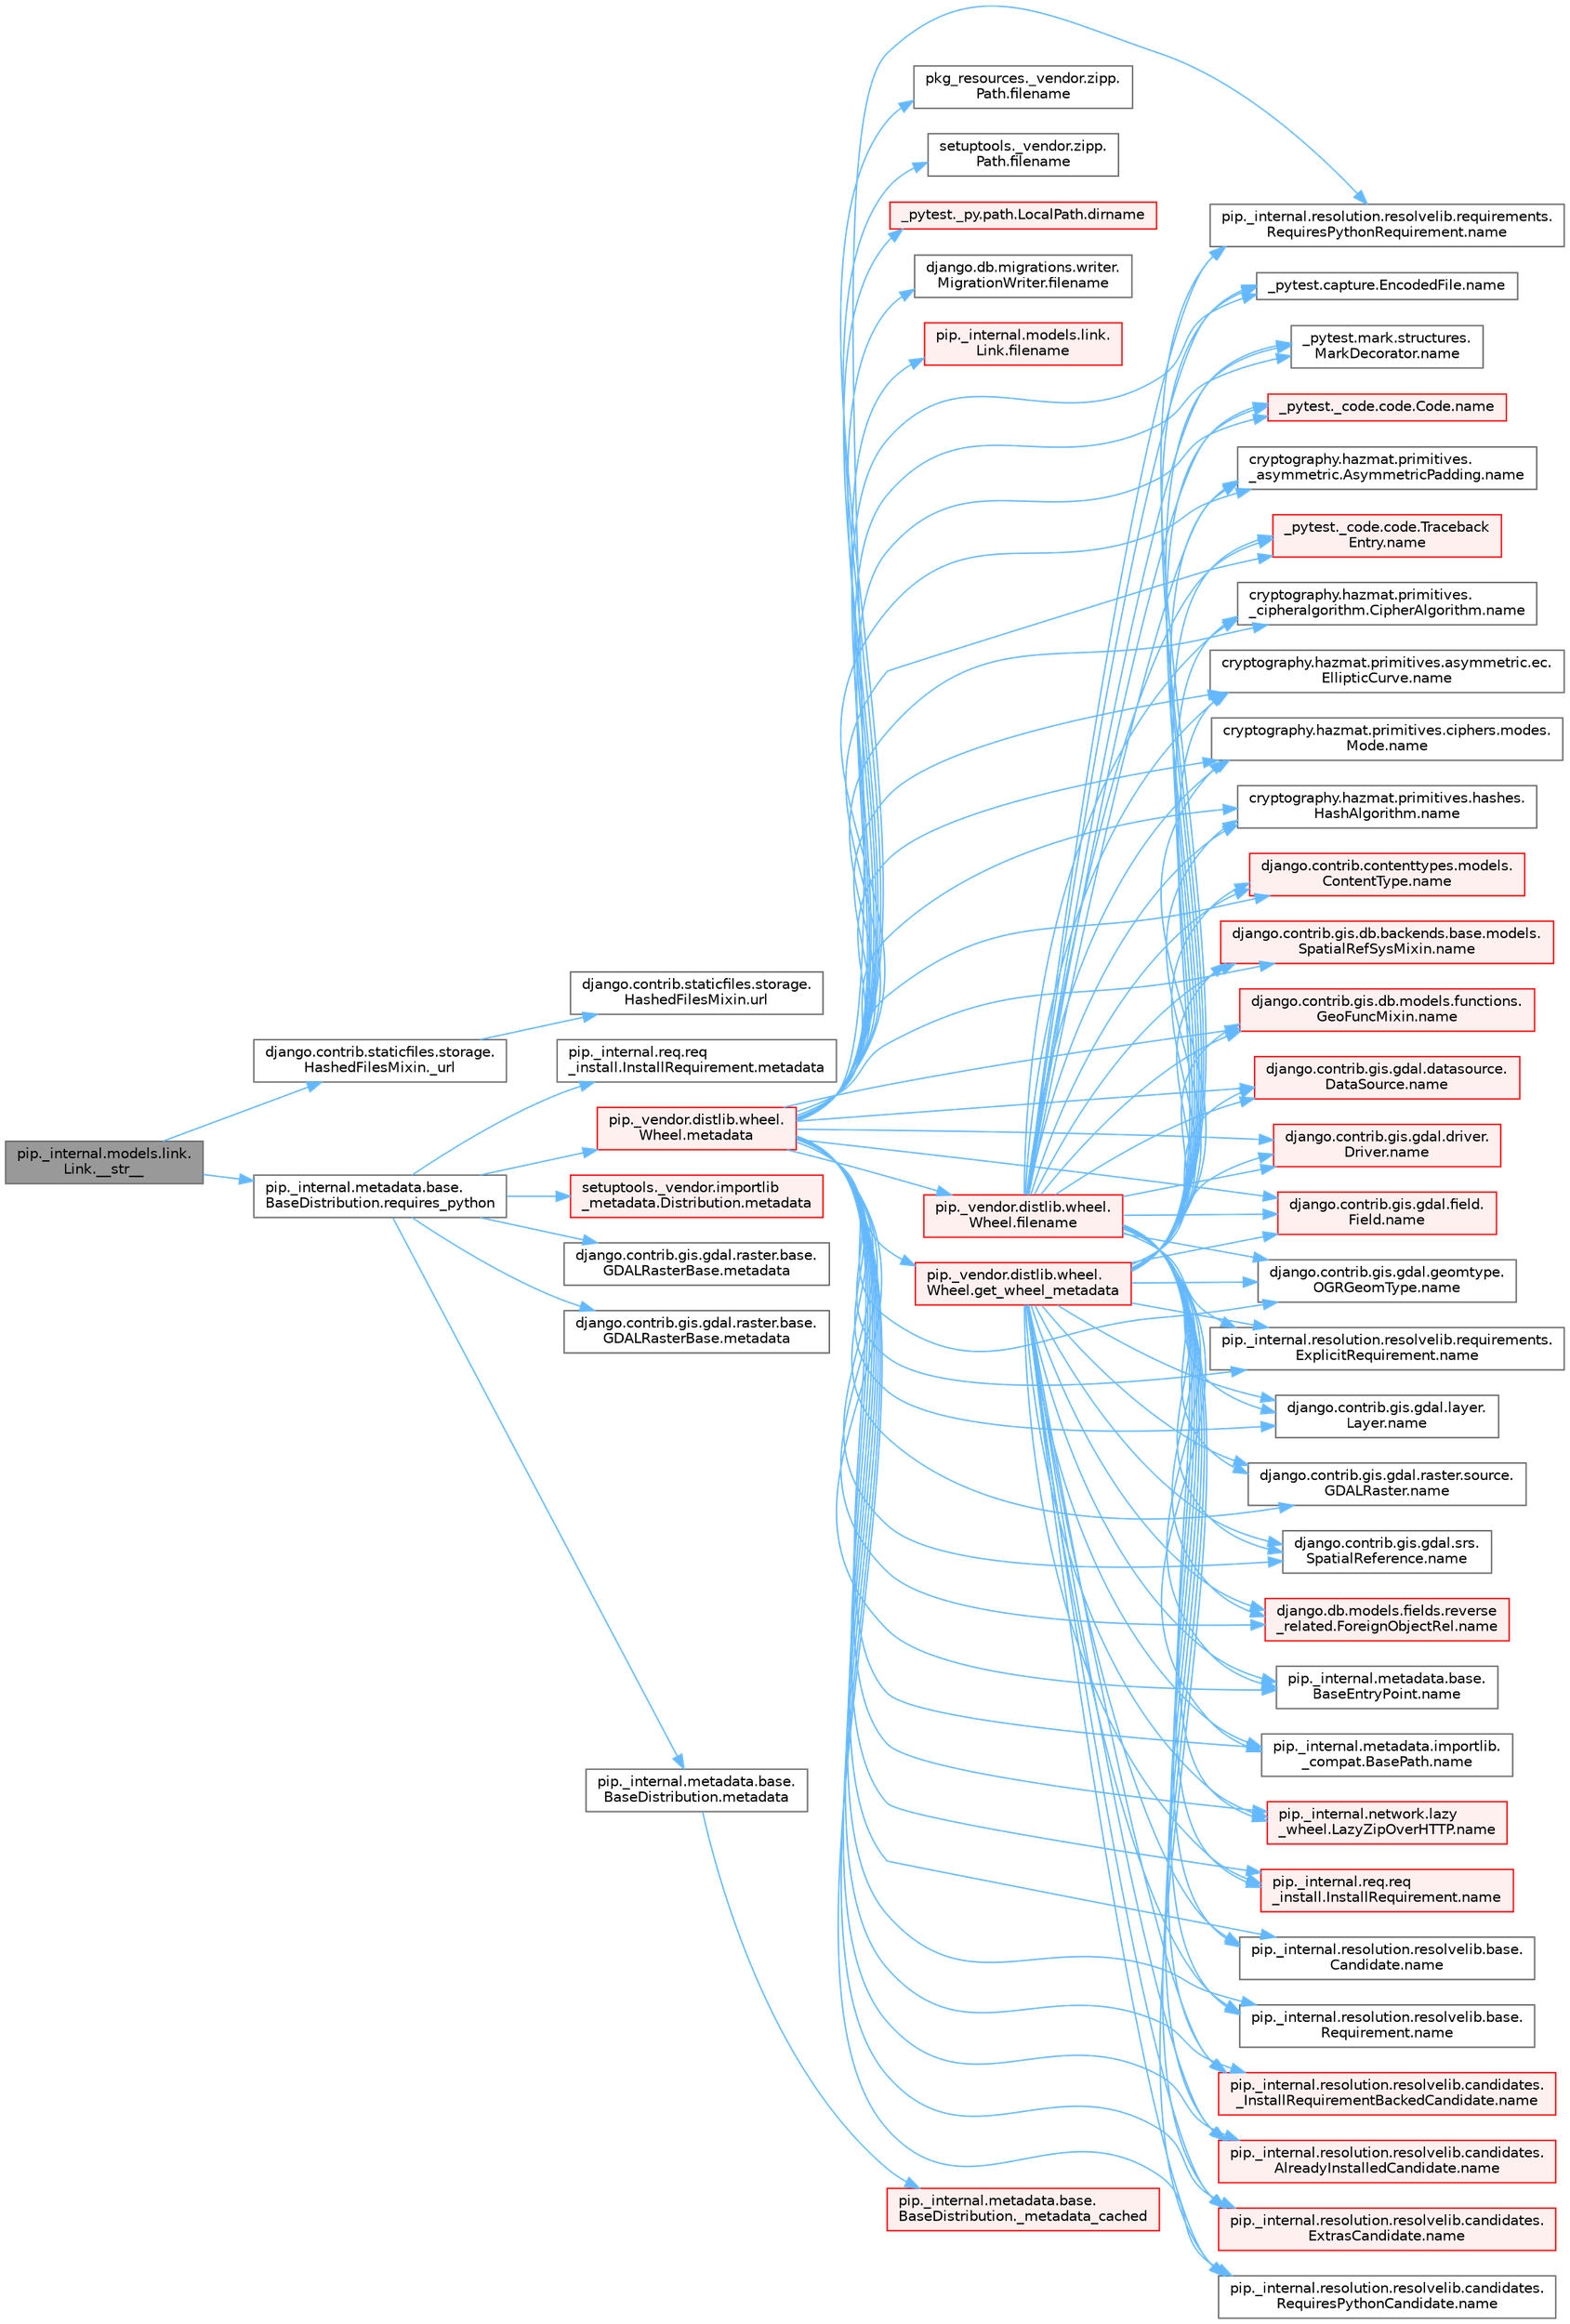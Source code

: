 digraph "pip._internal.models.link.Link.__str__"
{
 // LATEX_PDF_SIZE
  bgcolor="transparent";
  edge [fontname=Helvetica,fontsize=10,labelfontname=Helvetica,labelfontsize=10];
  node [fontname=Helvetica,fontsize=10,shape=box,height=0.2,width=0.4];
  rankdir="LR";
  Node1 [id="Node000001",label="pip._internal.models.link.\lLink.__str__",height=0.2,width=0.4,color="gray40", fillcolor="grey60", style="filled", fontcolor="black",tooltip=" "];
  Node1 -> Node2 [id="edge1_Node000001_Node000002",color="steelblue1",style="solid",tooltip=" "];
  Node2 [id="Node000002",label="django.contrib.staticfiles.storage.\lHashedFilesMixin._url",height=0.2,width=0.4,color="grey40", fillcolor="white", style="filled",URL="$classdjango_1_1contrib_1_1staticfiles_1_1storage_1_1_hashed_files_mixin.html#a998d69b32b054ac5726f5036e7dfbdf3",tooltip=" "];
  Node2 -> Node3 [id="edge2_Node000002_Node000003",color="steelblue1",style="solid",tooltip=" "];
  Node3 [id="Node000003",label="django.contrib.staticfiles.storage.\lHashedFilesMixin.url",height=0.2,width=0.4,color="grey40", fillcolor="white", style="filled",URL="$classdjango_1_1contrib_1_1staticfiles_1_1storage_1_1_hashed_files_mixin.html#a81f974c7dd835781c0da370a9b83c70e",tooltip=" "];
  Node1 -> Node4 [id="edge3_Node000001_Node000004",color="steelblue1",style="solid",tooltip=" "];
  Node4 [id="Node000004",label="pip._internal.metadata.base.\lBaseDistribution.requires_python",height=0.2,width=0.4,color="grey40", fillcolor="white", style="filled",URL="$classpip_1_1__internal_1_1metadata_1_1base_1_1_base_distribution.html#ad334a17a1fb4732e5686a00af92d32be",tooltip=" "];
  Node4 -> Node5 [id="edge4_Node000004_Node000005",color="steelblue1",style="solid",tooltip=" "];
  Node5 [id="Node000005",label="django.contrib.gis.gdal.raster.base.\lGDALRasterBase.metadata",height=0.2,width=0.4,color="grey40", fillcolor="white", style="filled",URL="$classdjango_1_1contrib_1_1gis_1_1gdal_1_1raster_1_1base_1_1_g_d_a_l_raster_base.html#ac656a9816397d9b605bdbc6175fde717",tooltip=" "];
  Node4 -> Node6 [id="edge5_Node000004_Node000006",color="steelblue1",style="solid",tooltip=" "];
  Node6 [id="Node000006",label="django.contrib.gis.gdal.raster.base.\lGDALRasterBase.metadata",height=0.2,width=0.4,color="grey40", fillcolor="white", style="filled",URL="$classdjango_1_1contrib_1_1gis_1_1gdal_1_1raster_1_1base_1_1_g_d_a_l_raster_base.html#ac68a22e3a52d43707936b339b8af62ad",tooltip=" "];
  Node4 -> Node7 [id="edge6_Node000004_Node000007",color="steelblue1",style="solid",tooltip=" "];
  Node7 [id="Node000007",label="pip._internal.metadata.base.\lBaseDistribution.metadata",height=0.2,width=0.4,color="grey40", fillcolor="white", style="filled",URL="$classpip_1_1__internal_1_1metadata_1_1base_1_1_base_distribution.html#a665b55bcebd861e5959f53a7d2f1350f",tooltip=" "];
  Node7 -> Node8 [id="edge7_Node000007_Node000008",color="steelblue1",style="solid",tooltip=" "];
  Node8 [id="Node000008",label="pip._internal.metadata.base.\lBaseDistribution._metadata_cached",height=0.2,width=0.4,color="red", fillcolor="#FFF0F0", style="filled",URL="$classpip_1_1__internal_1_1metadata_1_1base_1_1_base_distribution.html#a12683b16870a097bbe854e4ee3364f7f",tooltip=" "];
  Node4 -> Node392 [id="edge8_Node000004_Node000392",color="steelblue1",style="solid",tooltip=" "];
  Node392 [id="Node000392",label="pip._internal.req.req\l_install.InstallRequirement.metadata",height=0.2,width=0.4,color="grey40", fillcolor="white", style="filled",URL="$classpip_1_1__internal_1_1req_1_1req__install_1_1_install_requirement.html#a212fdd382933af2966e6a94c2db91bca",tooltip=" "];
  Node4 -> Node393 [id="edge9_Node000004_Node000393",color="steelblue1",style="solid",tooltip=" "];
  Node393 [id="Node000393",label="pip._vendor.distlib.wheel.\lWheel.metadata",height=0.2,width=0.4,color="red", fillcolor="#FFF0F0", style="filled",URL="$classpip_1_1__vendor_1_1distlib_1_1wheel_1_1_wheel.html#a9e567ddb3165e2b2bdb2c358774b32a6",tooltip=" "];
  Node393 -> Node394 [id="edge10_Node000393_Node000394",color="steelblue1",style="solid",tooltip=" "];
  Node394 [id="Node000394",label="_pytest._py.path.LocalPath.dirname",height=0.2,width=0.4,color="red", fillcolor="#FFF0F0", style="filled",URL="$class__pytest_1_1__py_1_1path_1_1_local_path.html#aa1920ee3bb71bfb594e849010c5971ac",tooltip=" "];
  Node393 -> Node395 [id="edge11_Node000393_Node000395",color="steelblue1",style="solid",tooltip=" "];
  Node395 [id="Node000395",label="django.db.migrations.writer.\lMigrationWriter.filename",height=0.2,width=0.4,color="grey40", fillcolor="white", style="filled",URL="$classdjango_1_1db_1_1migrations_1_1writer_1_1_migration_writer.html#ae24480c1739a3664d744483f682558f6",tooltip=" "];
  Node393 -> Node396 [id="edge12_Node000393_Node000396",color="steelblue1",style="solid",tooltip=" "];
  Node396 [id="Node000396",label="pip._internal.models.link.\lLink.filename",height=0.2,width=0.4,color="red", fillcolor="#FFF0F0", style="filled",URL="$classpip_1_1__internal_1_1models_1_1link_1_1_link.html#a5fb02f5a5a42909c89a18745b74cf998",tooltip=" "];
  Node393 -> Node1254 [id="edge13_Node000393_Node001254",color="steelblue1",style="solid",tooltip=" "];
  Node1254 [id="Node001254",label="pip._vendor.distlib.wheel.\lWheel.filename",height=0.2,width=0.4,color="red", fillcolor="#FFF0F0", style="filled",URL="$classpip_1_1__vendor_1_1distlib_1_1wheel_1_1_wheel.html#a396687a6caff7584126f2dec111900fd",tooltip=" "];
  Node1254 -> Node344 [id="edge14_Node001254_Node000344",color="steelblue1",style="solid",tooltip=" "];
  Node344 [id="Node000344",label="_pytest._code.code.Code.name",height=0.2,width=0.4,color="red", fillcolor="#FFF0F0", style="filled",URL="$class__pytest_1_1__code_1_1code_1_1_code.html#a1f3cbc53ca6df4a1bab12183694b6e78",tooltip=" "];
  Node1254 -> Node345 [id="edge15_Node001254_Node000345",color="steelblue1",style="solid",tooltip=" "];
  Node345 [id="Node000345",label="_pytest._code.code.Traceback\lEntry.name",height=0.2,width=0.4,color="red", fillcolor="#FFF0F0", style="filled",URL="$class__pytest_1_1__code_1_1code_1_1_traceback_entry.html#a106b95c0753f41669fbfb8ee4c11ad3d",tooltip=" "];
  Node1254 -> Node346 [id="edge16_Node001254_Node000346",color="steelblue1",style="solid",tooltip=" "];
  Node346 [id="Node000346",label="_pytest.capture.EncodedFile.name",height=0.2,width=0.4,color="grey40", fillcolor="white", style="filled",URL="$class__pytest_1_1capture_1_1_encoded_file.html#a738c73b5de21c7261d9e51f71e4f0397",tooltip=" "];
  Node1254 -> Node347 [id="edge17_Node001254_Node000347",color="steelblue1",style="solid",tooltip=" "];
  Node347 [id="Node000347",label="_pytest.mark.structures.\lMarkDecorator.name",height=0.2,width=0.4,color="grey40", fillcolor="white", style="filled",URL="$class__pytest_1_1mark_1_1structures_1_1_mark_decorator.html#ae8f66760cda125450e0e3bd38689c72f",tooltip=" "];
  Node1254 -> Node348 [id="edge18_Node001254_Node000348",color="steelblue1",style="solid",tooltip=" "];
  Node348 [id="Node000348",label="cryptography.hazmat.primitives.\l_asymmetric.AsymmetricPadding.name",height=0.2,width=0.4,color="grey40", fillcolor="white", style="filled",URL="$classcryptography_1_1hazmat_1_1primitives_1_1__asymmetric_1_1_asymmetric_padding.html#a8f72e8284cb336861a873ed5ce0e39b5",tooltip=" "];
  Node1254 -> Node349 [id="edge19_Node001254_Node000349",color="steelblue1",style="solid",tooltip=" "];
  Node349 [id="Node000349",label="cryptography.hazmat.primitives.\l_cipheralgorithm.CipherAlgorithm.name",height=0.2,width=0.4,color="grey40", fillcolor="white", style="filled",URL="$classcryptography_1_1hazmat_1_1primitives_1_1__cipheralgorithm_1_1_cipher_algorithm.html#a50567a5c3388450ab7aa883ab34a1ac7",tooltip=" "];
  Node1254 -> Node350 [id="edge20_Node001254_Node000350",color="steelblue1",style="solid",tooltip=" "];
  Node350 [id="Node000350",label="cryptography.hazmat.primitives.asymmetric.ec.\lEllipticCurve.name",height=0.2,width=0.4,color="grey40", fillcolor="white", style="filled",URL="$classcryptography_1_1hazmat_1_1primitives_1_1asymmetric_1_1ec_1_1_elliptic_curve.html#a2775c4e945309a6c7ea33dace1698a60",tooltip=" "];
  Node1254 -> Node351 [id="edge21_Node001254_Node000351",color="steelblue1",style="solid",tooltip=" "];
  Node351 [id="Node000351",label="cryptography.hazmat.primitives.ciphers.modes.\lMode.name",height=0.2,width=0.4,color="grey40", fillcolor="white", style="filled",URL="$classcryptography_1_1hazmat_1_1primitives_1_1ciphers_1_1modes_1_1_mode.html#a99d93fd1370a2abbb5bb5cffbd5ff0f7",tooltip=" "];
  Node1254 -> Node352 [id="edge22_Node001254_Node000352",color="steelblue1",style="solid",tooltip=" "];
  Node352 [id="Node000352",label="cryptography.hazmat.primitives.hashes.\lHashAlgorithm.name",height=0.2,width=0.4,color="grey40", fillcolor="white", style="filled",URL="$classcryptography_1_1hazmat_1_1primitives_1_1hashes_1_1_hash_algorithm.html#a42c7e1582d9b46a015774af9e5cbbb0b",tooltip=" "];
  Node1254 -> Node353 [id="edge23_Node001254_Node000353",color="steelblue1",style="solid",tooltip=" "];
  Node353 [id="Node000353",label="django.contrib.contenttypes.models.\lContentType.name",height=0.2,width=0.4,color="red", fillcolor="#FFF0F0", style="filled",URL="$classdjango_1_1contrib_1_1contenttypes_1_1models_1_1_content_type.html#a305b62f56597bb2e4823dcf5e6ccdcf8",tooltip=" "];
  Node1254 -> Node355 [id="edge24_Node001254_Node000355",color="steelblue1",style="solid",tooltip=" "];
  Node355 [id="Node000355",label="django.contrib.gis.db.backends.base.models.\lSpatialRefSysMixin.name",height=0.2,width=0.4,color="red", fillcolor="#FFF0F0", style="filled",URL="$classdjango_1_1contrib_1_1gis_1_1db_1_1backends_1_1base_1_1models_1_1_spatial_ref_sys_mixin.html#a56fe36e786b49160249395f453dd1cab",tooltip=" "];
  Node1254 -> Node356 [id="edge25_Node001254_Node000356",color="steelblue1",style="solid",tooltip=" "];
  Node356 [id="Node000356",label="django.contrib.gis.db.models.functions.\lGeoFuncMixin.name",height=0.2,width=0.4,color="red", fillcolor="#FFF0F0", style="filled",URL="$classdjango_1_1contrib_1_1gis_1_1db_1_1models_1_1functions_1_1_geo_func_mixin.html#adeeb6b2c9db337396468712e919af622",tooltip=" "];
  Node1254 -> Node357 [id="edge26_Node001254_Node000357",color="steelblue1",style="solid",tooltip=" "];
  Node357 [id="Node000357",label="django.contrib.gis.gdal.datasource.\lDataSource.name",height=0.2,width=0.4,color="red", fillcolor="#FFF0F0", style="filled",URL="$classdjango_1_1contrib_1_1gis_1_1gdal_1_1datasource_1_1_data_source.html#aaa98728c7ef6f4d96c689550e8af3ed5",tooltip=" "];
  Node1254 -> Node358 [id="edge27_Node001254_Node000358",color="steelblue1",style="solid",tooltip=" "];
  Node358 [id="Node000358",label="django.contrib.gis.gdal.driver.\lDriver.name",height=0.2,width=0.4,color="red", fillcolor="#FFF0F0", style="filled",URL="$classdjango_1_1contrib_1_1gis_1_1gdal_1_1driver_1_1_driver.html#aaa5d4d1b9fd762839db84d1e56e36b7f",tooltip=" "];
  Node1254 -> Node359 [id="edge28_Node001254_Node000359",color="steelblue1",style="solid",tooltip=" "];
  Node359 [id="Node000359",label="django.contrib.gis.gdal.field.\lField.name",height=0.2,width=0.4,color="red", fillcolor="#FFF0F0", style="filled",URL="$classdjango_1_1contrib_1_1gis_1_1gdal_1_1field_1_1_field.html#a28a3b0af5006d5abf34d5b1497011368",tooltip=" "];
  Node1254 -> Node360 [id="edge29_Node001254_Node000360",color="steelblue1",style="solid",tooltip=" "];
  Node360 [id="Node000360",label="django.contrib.gis.gdal.geomtype.\lOGRGeomType.name",height=0.2,width=0.4,color="grey40", fillcolor="white", style="filled",URL="$classdjango_1_1contrib_1_1gis_1_1gdal_1_1geomtype_1_1_o_g_r_geom_type.html#a719b3100682ab8df79fd8a2484163b8e",tooltip=" "];
  Node1254 -> Node361 [id="edge30_Node001254_Node000361",color="steelblue1",style="solid",tooltip=" "];
  Node361 [id="Node000361",label="django.contrib.gis.gdal.layer.\lLayer.name",height=0.2,width=0.4,color="grey40", fillcolor="white", style="filled",URL="$classdjango_1_1contrib_1_1gis_1_1gdal_1_1layer_1_1_layer.html#a53791d8e2fe8b1ca86b426a625e7d66c",tooltip=" "];
  Node1254 -> Node362 [id="edge31_Node001254_Node000362",color="steelblue1",style="solid",tooltip=" "];
  Node362 [id="Node000362",label="django.contrib.gis.gdal.raster.source.\lGDALRaster.name",height=0.2,width=0.4,color="grey40", fillcolor="white", style="filled",URL="$classdjango_1_1contrib_1_1gis_1_1gdal_1_1raster_1_1source_1_1_g_d_a_l_raster.html#a6cca2a8eca0ab4ff2e89f0f0cce590d1",tooltip=" "];
  Node1254 -> Node363 [id="edge32_Node001254_Node000363",color="steelblue1",style="solid",tooltip=" "];
  Node363 [id="Node000363",label="django.contrib.gis.gdal.srs.\lSpatialReference.name",height=0.2,width=0.4,color="grey40", fillcolor="white", style="filled",URL="$classdjango_1_1contrib_1_1gis_1_1gdal_1_1srs_1_1_spatial_reference.html#ac2c9d37b41ae1a91ca63a7046590d603",tooltip=" "];
  Node1254 -> Node364 [id="edge33_Node001254_Node000364",color="steelblue1",style="solid",tooltip=" "];
  Node364 [id="Node000364",label="django.db.models.fields.reverse\l_related.ForeignObjectRel.name",height=0.2,width=0.4,color="red", fillcolor="#FFF0F0", style="filled",URL="$classdjango_1_1db_1_1models_1_1fields_1_1reverse__related_1_1_foreign_object_rel.html#a5c0c2387142987d2c9582e677e90b5d7",tooltip=" "];
  Node1254 -> Node365 [id="edge34_Node001254_Node000365",color="steelblue1",style="solid",tooltip=" "];
  Node365 [id="Node000365",label="pip._internal.metadata.base.\lBaseEntryPoint.name",height=0.2,width=0.4,color="grey40", fillcolor="white", style="filled",URL="$classpip_1_1__internal_1_1metadata_1_1base_1_1_base_entry_point.html#acd0c7299966258aeb0876da26520233d",tooltip=" "];
  Node1254 -> Node366 [id="edge35_Node001254_Node000366",color="steelblue1",style="solid",tooltip=" "];
  Node366 [id="Node000366",label="pip._internal.metadata.importlib.\l_compat.BasePath.name",height=0.2,width=0.4,color="grey40", fillcolor="white", style="filled",URL="$classpip_1_1__internal_1_1metadata_1_1importlib_1_1__compat_1_1_base_path.html#aa5b4e00be6be00e1bd599909ae50bc00",tooltip=" "];
  Node1254 -> Node367 [id="edge36_Node001254_Node000367",color="steelblue1",style="solid",tooltip=" "];
  Node367 [id="Node000367",label="pip._internal.network.lazy\l_wheel.LazyZipOverHTTP.name",height=0.2,width=0.4,color="red", fillcolor="#FFF0F0", style="filled",URL="$classpip_1_1__internal_1_1network_1_1lazy__wheel_1_1_lazy_zip_over_h_t_t_p.html#a59403bb703d375caa6c1dda7573257a1",tooltip=" "];
  Node1254 -> Node368 [id="edge37_Node001254_Node000368",color="steelblue1",style="solid",tooltip=" "];
  Node368 [id="Node000368",label="pip._internal.req.req\l_install.InstallRequirement.name",height=0.2,width=0.4,color="red", fillcolor="#FFF0F0", style="filled",URL="$classpip_1_1__internal_1_1req_1_1req__install_1_1_install_requirement.html#a6b019e16ae98576ae64c68e0f5824e34",tooltip=" "];
  Node1254 -> Node376 [id="edge38_Node001254_Node000376",color="steelblue1",style="solid",tooltip=" "];
  Node376 [id="Node000376",label="pip._internal.resolution.resolvelib.base.\lCandidate.name",height=0.2,width=0.4,color="grey40", fillcolor="white", style="filled",URL="$classpip_1_1__internal_1_1resolution_1_1resolvelib_1_1base_1_1_candidate.html#a7000e68e912182072a011f9df0c142ee",tooltip=" "];
  Node1254 -> Node377 [id="edge39_Node001254_Node000377",color="steelblue1",style="solid",tooltip=" "];
  Node377 [id="Node000377",label="pip._internal.resolution.resolvelib.base.\lRequirement.name",height=0.2,width=0.4,color="grey40", fillcolor="white", style="filled",URL="$classpip_1_1__internal_1_1resolution_1_1resolvelib_1_1base_1_1_requirement.html#a013752876d4b3521f3a087987b443d90",tooltip=" "];
  Node1254 -> Node378 [id="edge40_Node001254_Node000378",color="steelblue1",style="solid",tooltip=" "];
  Node378 [id="Node000378",label="pip._internal.resolution.resolvelib.candidates.\l_InstallRequirementBackedCandidate.name",height=0.2,width=0.4,color="red", fillcolor="#FFF0F0", style="filled",URL="$classpip_1_1__internal_1_1resolution_1_1resolvelib_1_1candidates_1_1___install_requirement_backed_candidate.html#a1538a825241b855a4abf51d6bf616cde",tooltip=" "];
  Node1254 -> Node410 [id="edge41_Node001254_Node000410",color="steelblue1",style="solid",tooltip=" "];
  Node410 [id="Node000410",label="pip._internal.resolution.resolvelib.candidates.\lAlreadyInstalledCandidate.name",height=0.2,width=0.4,color="red", fillcolor="#FFF0F0", style="filled",URL="$classpip_1_1__internal_1_1resolution_1_1resolvelib_1_1candidates_1_1_already_installed_candidate.html#a0f4ae3f092daa140dc8bda04e8d0f2d0",tooltip=" "];
  Node1254 -> Node411 [id="edge42_Node001254_Node000411",color="steelblue1",style="solid",tooltip=" "];
  Node411 [id="Node000411",label="pip._internal.resolution.resolvelib.candidates.\lExtrasCandidate.name",height=0.2,width=0.4,color="red", fillcolor="#FFF0F0", style="filled",URL="$classpip_1_1__internal_1_1resolution_1_1resolvelib_1_1candidates_1_1_extras_candidate.html#a6e13b1ab724cd7af8b22cadb37352b31",tooltip=" "];
  Node1254 -> Node539 [id="edge43_Node001254_Node000539",color="steelblue1",style="solid",tooltip=" "];
  Node539 [id="Node000539",label="pip._internal.resolution.resolvelib.candidates.\lRequiresPythonCandidate.name",height=0.2,width=0.4,color="grey40", fillcolor="white", style="filled",URL="$classpip_1_1__internal_1_1resolution_1_1resolvelib_1_1candidates_1_1_requires_python_candidate.html#aeff13058676b07d1b67feed53749d838",tooltip=" "];
  Node1254 -> Node540 [id="edge44_Node001254_Node000540",color="steelblue1",style="solid",tooltip=" "];
  Node540 [id="Node000540",label="pip._internal.resolution.resolvelib.requirements.\lExplicitRequirement.name",height=0.2,width=0.4,color="grey40", fillcolor="white", style="filled",URL="$classpip_1_1__internal_1_1resolution_1_1resolvelib_1_1requirements_1_1_explicit_requirement.html#a3e8f9b07c17be864b1a90cc2f5e87b35",tooltip=" "];
  Node1254 -> Node541 [id="edge45_Node001254_Node000541",color="steelblue1",style="solid",tooltip=" "];
  Node541 [id="Node000541",label="pip._internal.resolution.resolvelib.requirements.\lRequiresPythonRequirement.name",height=0.2,width=0.4,color="grey40", fillcolor="white", style="filled",URL="$classpip_1_1__internal_1_1resolution_1_1resolvelib_1_1requirements_1_1_requires_python_requirement.html#ac555e717a97ebb38cb2ad735939cf8b8",tooltip=" "];
  Node393 -> Node1259 [id="edge46_Node000393_Node001259",color="steelblue1",style="solid",tooltip=" "];
  Node1259 [id="Node001259",label="pkg_resources._vendor.zipp.\lPath.filename",height=0.2,width=0.4,color="grey40", fillcolor="white", style="filled",URL="$classpkg__resources_1_1__vendor_1_1zipp_1_1_path.html#a364eea0ac8419e712d546d032dd6cd86",tooltip=" "];
  Node393 -> Node1260 [id="edge47_Node000393_Node001260",color="steelblue1",style="solid",tooltip=" "];
  Node1260 [id="Node001260",label="setuptools._vendor.zipp.\lPath.filename",height=0.2,width=0.4,color="grey40", fillcolor="white", style="filled",URL="$classsetuptools_1_1__vendor_1_1zipp_1_1_path.html#a79fd7191e6fedef64bfc8367ffb48472",tooltip=" "];
  Node393 -> Node3138 [id="edge48_Node000393_Node003138",color="steelblue1",style="solid",tooltip=" "];
  Node3138 [id="Node003138",label="pip._vendor.distlib.wheel.\lWheel.get_wheel_metadata",height=0.2,width=0.4,color="red", fillcolor="#FFF0F0", style="filled",URL="$classpip_1_1__vendor_1_1distlib_1_1wheel_1_1_wheel.html#a66d906d4f1bf156d6c61f9265f2d34f2",tooltip=" "];
  Node3138 -> Node344 [id="edge49_Node003138_Node000344",color="steelblue1",style="solid",tooltip=" "];
  Node3138 -> Node345 [id="edge50_Node003138_Node000345",color="steelblue1",style="solid",tooltip=" "];
  Node3138 -> Node346 [id="edge51_Node003138_Node000346",color="steelblue1",style="solid",tooltip=" "];
  Node3138 -> Node347 [id="edge52_Node003138_Node000347",color="steelblue1",style="solid",tooltip=" "];
  Node3138 -> Node348 [id="edge53_Node003138_Node000348",color="steelblue1",style="solid",tooltip=" "];
  Node3138 -> Node349 [id="edge54_Node003138_Node000349",color="steelblue1",style="solid",tooltip=" "];
  Node3138 -> Node350 [id="edge55_Node003138_Node000350",color="steelblue1",style="solid",tooltip=" "];
  Node3138 -> Node351 [id="edge56_Node003138_Node000351",color="steelblue1",style="solid",tooltip=" "];
  Node3138 -> Node352 [id="edge57_Node003138_Node000352",color="steelblue1",style="solid",tooltip=" "];
  Node3138 -> Node353 [id="edge58_Node003138_Node000353",color="steelblue1",style="solid",tooltip=" "];
  Node3138 -> Node355 [id="edge59_Node003138_Node000355",color="steelblue1",style="solid",tooltip=" "];
  Node3138 -> Node356 [id="edge60_Node003138_Node000356",color="steelblue1",style="solid",tooltip=" "];
  Node3138 -> Node357 [id="edge61_Node003138_Node000357",color="steelblue1",style="solid",tooltip=" "];
  Node3138 -> Node358 [id="edge62_Node003138_Node000358",color="steelblue1",style="solid",tooltip=" "];
  Node3138 -> Node359 [id="edge63_Node003138_Node000359",color="steelblue1",style="solid",tooltip=" "];
  Node3138 -> Node360 [id="edge64_Node003138_Node000360",color="steelblue1",style="solid",tooltip=" "];
  Node3138 -> Node361 [id="edge65_Node003138_Node000361",color="steelblue1",style="solid",tooltip=" "];
  Node3138 -> Node362 [id="edge66_Node003138_Node000362",color="steelblue1",style="solid",tooltip=" "];
  Node3138 -> Node363 [id="edge67_Node003138_Node000363",color="steelblue1",style="solid",tooltip=" "];
  Node3138 -> Node364 [id="edge68_Node003138_Node000364",color="steelblue1",style="solid",tooltip=" "];
  Node3138 -> Node365 [id="edge69_Node003138_Node000365",color="steelblue1",style="solid",tooltip=" "];
  Node3138 -> Node366 [id="edge70_Node003138_Node000366",color="steelblue1",style="solid",tooltip=" "];
  Node3138 -> Node367 [id="edge71_Node003138_Node000367",color="steelblue1",style="solid",tooltip=" "];
  Node3138 -> Node368 [id="edge72_Node003138_Node000368",color="steelblue1",style="solid",tooltip=" "];
  Node3138 -> Node376 [id="edge73_Node003138_Node000376",color="steelblue1",style="solid",tooltip=" "];
  Node3138 -> Node377 [id="edge74_Node003138_Node000377",color="steelblue1",style="solid",tooltip=" "];
  Node3138 -> Node378 [id="edge75_Node003138_Node000378",color="steelblue1",style="solid",tooltip=" "];
  Node3138 -> Node410 [id="edge76_Node003138_Node000410",color="steelblue1",style="solid",tooltip=" "];
  Node3138 -> Node411 [id="edge77_Node003138_Node000411",color="steelblue1",style="solid",tooltip=" "];
  Node3138 -> Node539 [id="edge78_Node003138_Node000539",color="steelblue1",style="solid",tooltip=" "];
  Node3138 -> Node540 [id="edge79_Node003138_Node000540",color="steelblue1",style="solid",tooltip=" "];
  Node3138 -> Node541 [id="edge80_Node003138_Node000541",color="steelblue1",style="solid",tooltip=" "];
  Node393 -> Node344 [id="edge81_Node000393_Node000344",color="steelblue1",style="solid",tooltip=" "];
  Node393 -> Node345 [id="edge82_Node000393_Node000345",color="steelblue1",style="solid",tooltip=" "];
  Node393 -> Node346 [id="edge83_Node000393_Node000346",color="steelblue1",style="solid",tooltip=" "];
  Node393 -> Node347 [id="edge84_Node000393_Node000347",color="steelblue1",style="solid",tooltip=" "];
  Node393 -> Node348 [id="edge85_Node000393_Node000348",color="steelblue1",style="solid",tooltip=" "];
  Node393 -> Node349 [id="edge86_Node000393_Node000349",color="steelblue1",style="solid",tooltip=" "];
  Node393 -> Node350 [id="edge87_Node000393_Node000350",color="steelblue1",style="solid",tooltip=" "];
  Node393 -> Node351 [id="edge88_Node000393_Node000351",color="steelblue1",style="solid",tooltip=" "];
  Node393 -> Node352 [id="edge89_Node000393_Node000352",color="steelblue1",style="solid",tooltip=" "];
  Node393 -> Node353 [id="edge90_Node000393_Node000353",color="steelblue1",style="solid",tooltip=" "];
  Node393 -> Node355 [id="edge91_Node000393_Node000355",color="steelblue1",style="solid",tooltip=" "];
  Node393 -> Node356 [id="edge92_Node000393_Node000356",color="steelblue1",style="solid",tooltip=" "];
  Node393 -> Node357 [id="edge93_Node000393_Node000357",color="steelblue1",style="solid",tooltip=" "];
  Node393 -> Node358 [id="edge94_Node000393_Node000358",color="steelblue1",style="solid",tooltip=" "];
  Node393 -> Node359 [id="edge95_Node000393_Node000359",color="steelblue1",style="solid",tooltip=" "];
  Node393 -> Node360 [id="edge96_Node000393_Node000360",color="steelblue1",style="solid",tooltip=" "];
  Node393 -> Node361 [id="edge97_Node000393_Node000361",color="steelblue1",style="solid",tooltip=" "];
  Node393 -> Node362 [id="edge98_Node000393_Node000362",color="steelblue1",style="solid",tooltip=" "];
  Node393 -> Node363 [id="edge99_Node000393_Node000363",color="steelblue1",style="solid",tooltip=" "];
  Node393 -> Node364 [id="edge100_Node000393_Node000364",color="steelblue1",style="solid",tooltip=" "];
  Node393 -> Node365 [id="edge101_Node000393_Node000365",color="steelblue1",style="solid",tooltip=" "];
  Node393 -> Node366 [id="edge102_Node000393_Node000366",color="steelblue1",style="solid",tooltip=" "];
  Node393 -> Node367 [id="edge103_Node000393_Node000367",color="steelblue1",style="solid",tooltip=" "];
  Node393 -> Node368 [id="edge104_Node000393_Node000368",color="steelblue1",style="solid",tooltip=" "];
  Node393 -> Node376 [id="edge105_Node000393_Node000376",color="steelblue1",style="solid",tooltip=" "];
  Node393 -> Node377 [id="edge106_Node000393_Node000377",color="steelblue1",style="solid",tooltip=" "];
  Node393 -> Node378 [id="edge107_Node000393_Node000378",color="steelblue1",style="solid",tooltip=" "];
  Node393 -> Node410 [id="edge108_Node000393_Node000410",color="steelblue1",style="solid",tooltip=" "];
  Node393 -> Node411 [id="edge109_Node000393_Node000411",color="steelblue1",style="solid",tooltip=" "];
  Node393 -> Node539 [id="edge110_Node000393_Node000539",color="steelblue1",style="solid",tooltip=" "];
  Node393 -> Node540 [id="edge111_Node000393_Node000540",color="steelblue1",style="solid",tooltip=" "];
  Node393 -> Node541 [id="edge112_Node000393_Node000541",color="steelblue1",style="solid",tooltip=" "];
  Node4 -> Node587 [id="edge113_Node000004_Node000587",color="steelblue1",style="solid",tooltip=" "];
  Node587 [id="Node000587",label="setuptools._vendor.importlib\l_metadata.Distribution.metadata",height=0.2,width=0.4,color="red", fillcolor="#FFF0F0", style="filled",URL="$classsetuptools_1_1__vendor_1_1importlib__metadata_1_1_distribution.html#afe56c9fb55cf594cb94d0ebe52c32fad",tooltip=" "];
}
